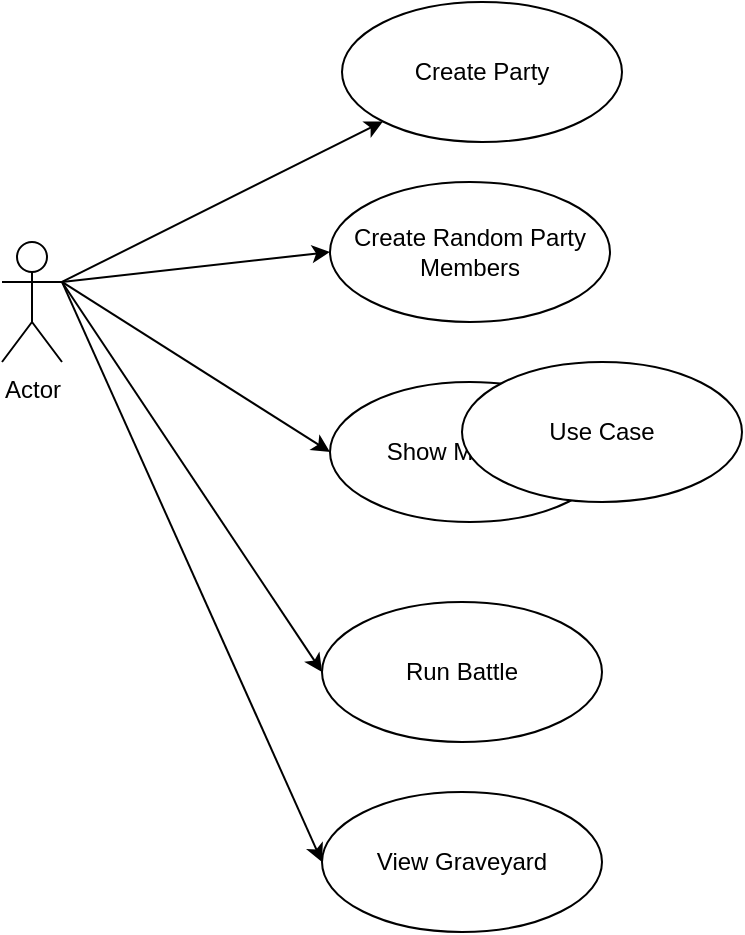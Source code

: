 <mxfile version="14.6.13" type="github">
  <diagram id="zRnogB2254eo7cq1ihcv" name="Page-1">
    <mxGraphModel dx="1426" dy="778" grid="1" gridSize="10" guides="1" tooltips="1" connect="1" arrows="1" fold="1" page="1" pageScale="1" pageWidth="827" pageHeight="1169" math="0" shadow="0">
      <root>
        <mxCell id="0" />
        <mxCell id="1" parent="0" />
        <mxCell id="CesWcEBI8Uc0h6qZOhOl-4" style="rounded=0;orthogonalLoop=1;jettySize=auto;html=1;exitX=1;exitY=0.333;exitDx=0;exitDy=0;exitPerimeter=0;entryX=0;entryY=1;entryDx=0;entryDy=0;" edge="1" parent="1" source="CesWcEBI8Uc0h6qZOhOl-2" target="CesWcEBI8Uc0h6qZOhOl-3">
          <mxGeometry relative="1" as="geometry" />
        </mxCell>
        <mxCell id="CesWcEBI8Uc0h6qZOhOl-7" style="edgeStyle=none;rounded=0;orthogonalLoop=1;jettySize=auto;html=1;exitX=1;exitY=0.333;exitDx=0;exitDy=0;exitPerimeter=0;entryX=0;entryY=0.5;entryDx=0;entryDy=0;" edge="1" parent="1" source="CesWcEBI8Uc0h6qZOhOl-2" target="CesWcEBI8Uc0h6qZOhOl-6">
          <mxGeometry relative="1" as="geometry" />
        </mxCell>
        <mxCell id="CesWcEBI8Uc0h6qZOhOl-8" style="edgeStyle=none;rounded=0;orthogonalLoop=1;jettySize=auto;html=1;exitX=1;exitY=0.333;exitDx=0;exitDy=0;exitPerimeter=0;entryX=0;entryY=0.5;entryDx=0;entryDy=0;" edge="1" parent="1" source="CesWcEBI8Uc0h6qZOhOl-2" target="CesWcEBI8Uc0h6qZOhOl-5">
          <mxGeometry relative="1" as="geometry" />
        </mxCell>
        <mxCell id="CesWcEBI8Uc0h6qZOhOl-12" style="edgeStyle=none;rounded=0;orthogonalLoop=1;jettySize=auto;html=1;entryX=0;entryY=0.5;entryDx=0;entryDy=0;exitX=1;exitY=0.333;exitDx=0;exitDy=0;exitPerimeter=0;" edge="1" parent="1" source="CesWcEBI8Uc0h6qZOhOl-2" target="CesWcEBI8Uc0h6qZOhOl-9">
          <mxGeometry relative="1" as="geometry">
            <mxPoint x="210" y="540" as="sourcePoint" />
          </mxGeometry>
        </mxCell>
        <mxCell id="CesWcEBI8Uc0h6qZOhOl-13" style="edgeStyle=none;rounded=0;orthogonalLoop=1;jettySize=auto;html=1;exitX=1;exitY=0.333;exitDx=0;exitDy=0;exitPerimeter=0;entryX=0;entryY=0.5;entryDx=0;entryDy=0;" edge="1" parent="1" source="CesWcEBI8Uc0h6qZOhOl-2" target="CesWcEBI8Uc0h6qZOhOl-11">
          <mxGeometry relative="1" as="geometry" />
        </mxCell>
        <mxCell id="CesWcEBI8Uc0h6qZOhOl-2" value="Actor" style="shape=umlActor;verticalLabelPosition=bottom;verticalAlign=top;html=1;outlineConnect=0;" vertex="1" parent="1">
          <mxGeometry x="110" y="310" width="30" height="60" as="geometry" />
        </mxCell>
        <mxCell id="CesWcEBI8Uc0h6qZOhOl-3" value="Create Party" style="ellipse;whiteSpace=wrap;html=1;" vertex="1" parent="1">
          <mxGeometry x="280" y="190" width="140" height="70" as="geometry" />
        </mxCell>
        <mxCell id="CesWcEBI8Uc0h6qZOhOl-5" value="Show Members" style="ellipse;whiteSpace=wrap;html=1;" vertex="1" parent="1">
          <mxGeometry x="274" y="380" width="140" height="70" as="geometry" />
        </mxCell>
        <mxCell id="CesWcEBI8Uc0h6qZOhOl-6" value="Create Random Party Members" style="ellipse;whiteSpace=wrap;html=1;" vertex="1" parent="1">
          <mxGeometry x="274" y="280" width="140" height="70" as="geometry" />
        </mxCell>
        <mxCell id="CesWcEBI8Uc0h6qZOhOl-9" value="Run Battle" style="ellipse;whiteSpace=wrap;html=1;" vertex="1" parent="1">
          <mxGeometry x="270" y="490" width="140" height="70" as="geometry" />
        </mxCell>
        <mxCell id="CesWcEBI8Uc0h6qZOhOl-10" value="Use Case" style="ellipse;whiteSpace=wrap;html=1;" vertex="1" parent="1">
          <mxGeometry x="340" y="370" width="140" height="70" as="geometry" />
        </mxCell>
        <mxCell id="CesWcEBI8Uc0h6qZOhOl-11" value="View Graveyard" style="ellipse;whiteSpace=wrap;html=1;" vertex="1" parent="1">
          <mxGeometry x="270" y="585" width="140" height="70" as="geometry" />
        </mxCell>
      </root>
    </mxGraphModel>
  </diagram>
</mxfile>
